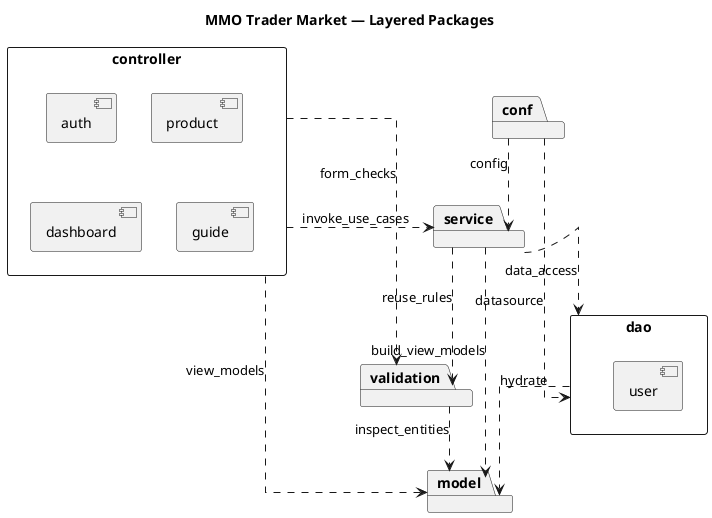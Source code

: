 ' MMO Trader Market layered package diagram
@startuml
skinparam packageStyle rectangle
skinparam defaultTextAlignment left
skinparam shadowing false
skinparam linetype ortho

title MMO Trader Market — Layered Packages

package controller {
  [auth]
  [product]
  [dashboard]
  [guide]
}

package service
package validation
package dao {
  [user]
  [product]
}
package model
package conf

controller ..> validation : form_checks
controller ..> service : invoke_use_cases
service ..> validation : reuse_rules
service ..> dao : data_access
validation ..> model : inspect_entities
service ..> model : build_view_models
controller ..> model : view_models
conf ..> dao : datasource
conf ..> service : config

dao ..> model : hydrate

@enduml

@startuml
skinparam packageStyle rectangle
skinparam shadowing false
skinparam linetype ortho

title Package Responsibilities

package controller {
  [AuthController]
  [ProductController]
  [DashboardController]
  [UiGuideController]
}

package service {
  [UserService]
  [ProductService]
}

package validation {
  [CredentialsValidator]
}

package dao {
  [UserDAO]
  [ProductDAO]
}

package model {
  [User]
  [Role]
  [Product]
  [ProductStatus]
}

package conf {
  [AppConfig]
}

controller ..> service
controller ..> validation
service ..> dao
service ..> validation
service ..> model
validation ..> model
conf ..> service
conf ..> dao

@enduml
